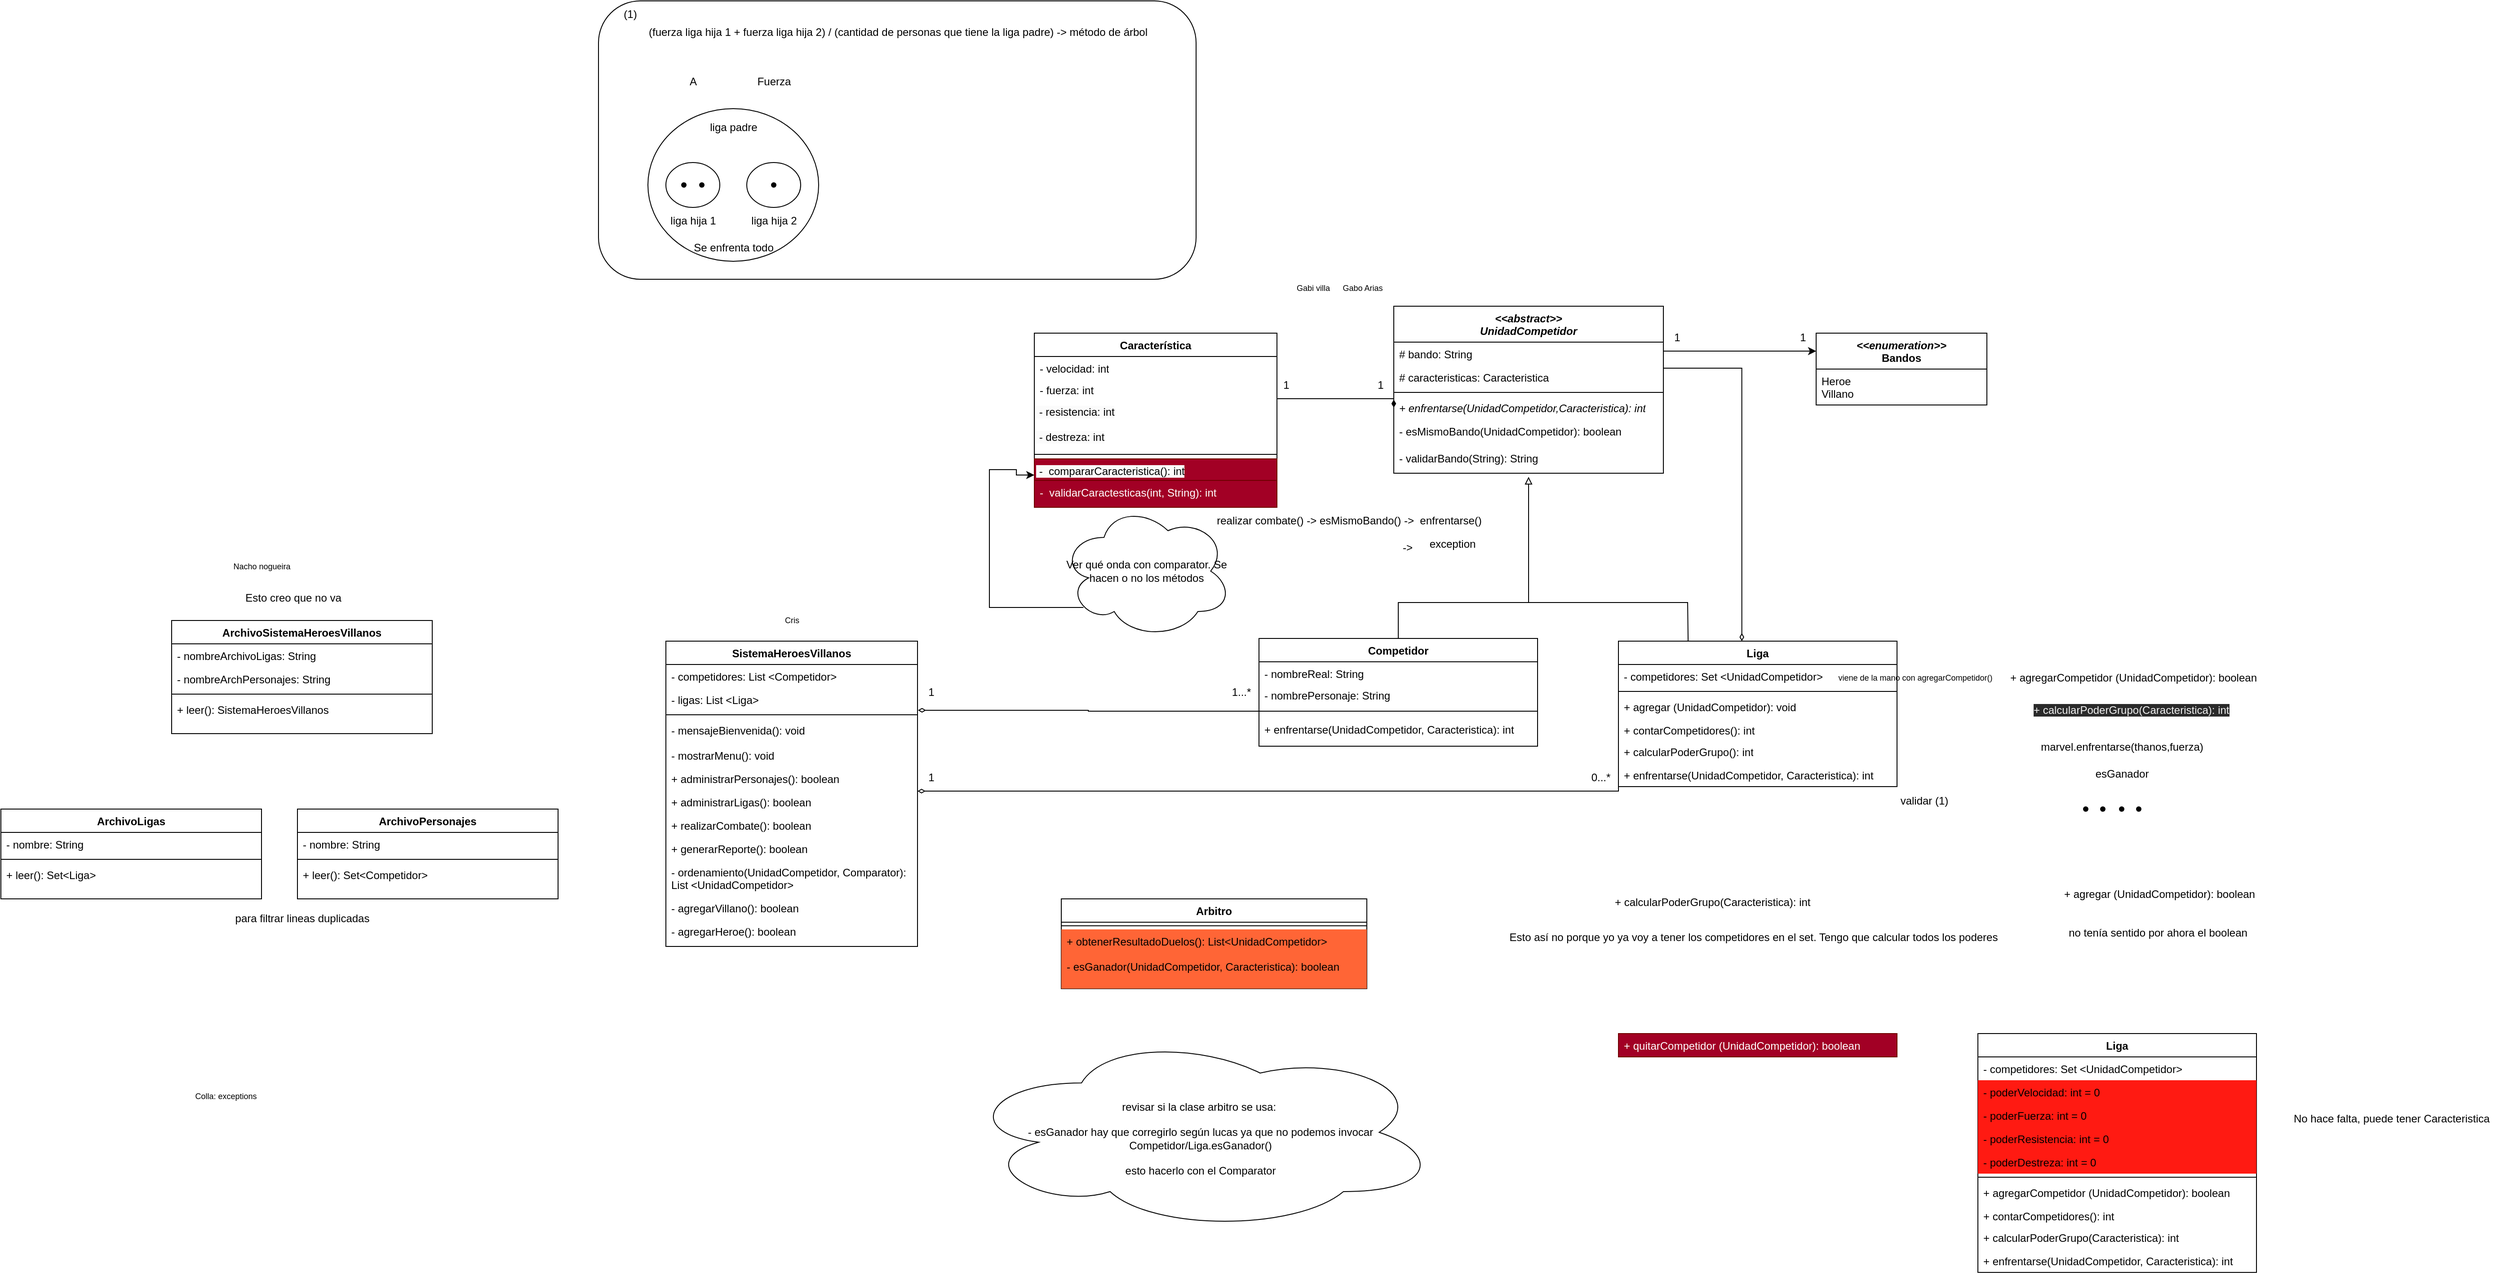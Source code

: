 <mxfile version="22.0.8" type="device">
  <diagram name="Page-1" id="vqeGl7__MS6L4NNuizfv">
    <mxGraphModel dx="2873" dy="1567" grid="1" gridSize="10" guides="1" tooltips="1" connect="1" arrows="1" fold="1" page="1" pageScale="1" pageWidth="850" pageHeight="1100" math="0" shadow="0">
      <root>
        <mxCell id="0" />
        <mxCell id="1" parent="0" />
        <mxCell id="6iUq0RLo29yA2gXEmjWx-30" value="" style="rounded=1;whiteSpace=wrap;html=1;" parent="1" vertex="1">
          <mxGeometry x="-675" y="-390" width="665" height="310" as="geometry" />
        </mxCell>
        <mxCell id="stxOI4bzDLG80uCZGU0x-5" value="&lt;i&gt;&amp;lt;&amp;lt;abstract&amp;gt;&amp;gt;&lt;br&gt;UnidadCompetidor&lt;/i&gt;" style="swimlane;fontStyle=1;align=center;verticalAlign=top;childLayout=stackLayout;horizontal=1;startSize=40;horizontalStack=0;resizeParent=1;resizeParentMax=0;resizeLast=0;collapsible=1;marginBottom=0;whiteSpace=wrap;html=1;" parent="1" vertex="1">
          <mxGeometry x="210" y="-50" width="300" height="186" as="geometry" />
        </mxCell>
        <mxCell id="AcUW_i01gj4ODNEYfbEC-1" value="# bando: String" style="text;strokeColor=none;fillColor=none;align=left;verticalAlign=top;spacingLeft=4;spacingRight=4;overflow=hidden;rotatable=0;points=[[0,0.5],[1,0.5]];portConstraint=eastwest;whiteSpace=wrap;html=1;" parent="stxOI4bzDLG80uCZGU0x-5" vertex="1">
          <mxGeometry y="40" width="300" height="26" as="geometry" />
        </mxCell>
        <mxCell id="llh7_zKv0ECWSXMCoc-f-8" value="# caracteristicas: Caracteristica" style="text;strokeColor=none;fillColor=none;align=left;verticalAlign=top;spacingLeft=4;spacingRight=4;overflow=hidden;rotatable=0;points=[[0,0.5],[1,0.5]];portConstraint=eastwest;whiteSpace=wrap;html=1;" parent="stxOI4bzDLG80uCZGU0x-5" vertex="1">
          <mxGeometry y="66" width="300" height="26" as="geometry" />
        </mxCell>
        <mxCell id="stxOI4bzDLG80uCZGU0x-8" value="" style="line;strokeWidth=1;fillColor=none;align=left;verticalAlign=middle;spacingTop=-1;spacingLeft=3;spacingRight=3;rotatable=0;labelPosition=right;points=[];portConstraint=eastwest;strokeColor=inherit;" parent="stxOI4bzDLG80uCZGU0x-5" vertex="1">
          <mxGeometry y="92" width="300" height="8" as="geometry" />
        </mxCell>
        <mxCell id="stxOI4bzDLG80uCZGU0x-10" value="&lt;i&gt;+ enfrentarse(UnidadCompetidor,Caracteristica): int&lt;/i&gt;" style="text;strokeColor=none;fillColor=none;align=left;verticalAlign=top;spacingLeft=4;spacingRight=4;overflow=hidden;rotatable=0;points=[[0,0.5],[1,0.5]];portConstraint=eastwest;whiteSpace=wrap;html=1;" parent="stxOI4bzDLG80uCZGU0x-5" vertex="1">
          <mxGeometry y="100" width="300" height="26" as="geometry" />
        </mxCell>
        <mxCell id="llh7_zKv0ECWSXMCoc-f-4" value="- esMismoBando(UnidadCompetidor): boolean" style="text;strokeColor=none;fillColor=none;align=left;verticalAlign=top;spacingLeft=4;spacingRight=4;overflow=hidden;rotatable=0;points=[[0,0.5],[1,0.5]];portConstraint=eastwest;whiteSpace=wrap;html=1;" parent="stxOI4bzDLG80uCZGU0x-5" vertex="1">
          <mxGeometry y="126" width="300" height="30" as="geometry" />
        </mxCell>
        <mxCell id="AcUW_i01gj4ODNEYfbEC-2" value="- validarBando(String): String" style="text;strokeColor=none;fillColor=none;align=left;verticalAlign=top;spacingLeft=4;spacingRight=4;overflow=hidden;rotatable=0;points=[[0,0.5],[1,0.5]];portConstraint=eastwest;whiteSpace=wrap;html=1;" parent="stxOI4bzDLG80uCZGU0x-5" vertex="1">
          <mxGeometry y="156" width="300" height="30" as="geometry" />
        </mxCell>
        <mxCell id="stxOI4bzDLG80uCZGU0x-12" style="edgeStyle=orthogonalEdgeStyle;rounded=0;orthogonalLoop=1;jettySize=auto;html=1;entryX=1;entryY=0.5;entryDx=0;entryDy=0;endArrow=none;endFill=0;startArrow=diamondThin;startFill=0;exitX=0.443;exitY=0;exitDx=0;exitDy=0;exitPerimeter=0;" parent="1" source="stxOI4bzDLG80uCZGU0x-13" edge="1">
          <mxGeometry relative="1" as="geometry">
            <mxPoint x="530.034" y="437.1" as="sourcePoint" />
            <mxPoint x="510" y="19.0" as="targetPoint" />
            <Array as="points">
              <mxPoint x="597" y="19" />
            </Array>
          </mxGeometry>
        </mxCell>
        <mxCell id="stxOI4bzDLG80uCZGU0x-13" value="Liga" style="swimlane;fontStyle=1;align=center;verticalAlign=top;childLayout=stackLayout;horizontal=1;startSize=26;horizontalStack=0;resizeParent=1;resizeParentMax=0;resizeLast=0;collapsible=1;marginBottom=0;whiteSpace=wrap;html=1;" parent="1" vertex="1">
          <mxGeometry x="460" y="323" width="310" height="162" as="geometry" />
        </mxCell>
        <mxCell id="stxOI4bzDLG80uCZGU0x-14" value="- competidores: Set &amp;lt;UnidadCompetidor&amp;gt;&amp;nbsp;" style="text;strokeColor=none;fillColor=none;align=left;verticalAlign=top;spacingLeft=4;spacingRight=4;overflow=hidden;rotatable=0;points=[[0,0.5],[1,0.5]];portConstraint=eastwest;whiteSpace=wrap;html=1;" parent="stxOI4bzDLG80uCZGU0x-13" vertex="1">
          <mxGeometry y="26" width="310" height="26" as="geometry" />
        </mxCell>
        <mxCell id="stxOI4bzDLG80uCZGU0x-15" value="" style="line;strokeWidth=1;fillColor=none;align=left;verticalAlign=middle;spacingTop=-1;spacingLeft=3;spacingRight=3;rotatable=0;labelPosition=right;points=[];portConstraint=eastwest;strokeColor=inherit;" parent="stxOI4bzDLG80uCZGU0x-13" vertex="1">
          <mxGeometry y="52" width="310" height="8" as="geometry" />
        </mxCell>
        <mxCell id="b7jHJYOFLMWEE6eawsv5-22" value="+ agregar (UnidadCompetidor): void" style="text;strokeColor=none;fillColor=none;align=left;verticalAlign=top;spacingLeft=4;spacingRight=4;overflow=hidden;rotatable=0;points=[[0,0.5],[1,0.5]];portConstraint=eastwest;whiteSpace=wrap;html=1;" parent="stxOI4bzDLG80uCZGU0x-13" vertex="1">
          <mxGeometry y="60" width="310" height="26" as="geometry" />
        </mxCell>
        <mxCell id="6iUq0RLo29yA2gXEmjWx-31" value="+ contarCompetidores(): int" style="text;strokeColor=none;fillColor=none;align=left;verticalAlign=top;spacingLeft=4;spacingRight=4;overflow=hidden;rotatable=0;points=[[0,0.5],[1,0.5]];portConstraint=eastwest;whiteSpace=wrap;html=1;" parent="stxOI4bzDLG80uCZGU0x-13" vertex="1">
          <mxGeometry y="86" width="310" height="24" as="geometry" />
        </mxCell>
        <mxCell id="stxOI4bzDLG80uCZGU0x-54" value="+ calcularPoderGrupo(): int" style="text;strokeColor=none;fillColor=none;align=left;verticalAlign=top;spacingLeft=4;spacingRight=4;overflow=hidden;rotatable=0;points=[[0,0.5],[1,0.5]];portConstraint=eastwest;whiteSpace=wrap;html=1;" parent="stxOI4bzDLG80uCZGU0x-13" vertex="1">
          <mxGeometry y="110" width="310" height="26" as="geometry" />
        </mxCell>
        <mxCell id="stxOI4bzDLG80uCZGU0x-16" value="+ enfrentarse(UnidadCompetidor, Caracteristica): int" style="text;strokeColor=none;fillColor=none;align=left;verticalAlign=top;spacingLeft=4;spacingRight=4;overflow=hidden;rotatable=0;points=[[0,0.5],[1,0.5]];portConstraint=eastwest;whiteSpace=wrap;html=1;" parent="stxOI4bzDLG80uCZGU0x-13" vertex="1">
          <mxGeometry y="136" width="310" height="26" as="geometry" />
        </mxCell>
        <mxCell id="b7jHJYOFLMWEE6eawsv5-19" style="edgeStyle=orthogonalEdgeStyle;rounded=0;orthogonalLoop=1;jettySize=auto;html=1;endArrow=none;endFill=0;" parent="1" source="stxOI4bzDLG80uCZGU0x-29" edge="1">
          <mxGeometry relative="1" as="geometry">
            <mxPoint x="360" y="280" as="targetPoint" />
            <Array as="points">
              <mxPoint x="215" y="280" />
            </Array>
          </mxGeometry>
        </mxCell>
        <mxCell id="stxOI4bzDLG80uCZGU0x-29" value="Competidor" style="swimlane;fontStyle=1;align=center;verticalAlign=top;childLayout=stackLayout;horizontal=1;startSize=26;horizontalStack=0;resizeParent=1;resizeParentMax=0;resizeLast=0;collapsible=1;marginBottom=0;whiteSpace=wrap;html=1;" parent="1" vertex="1">
          <mxGeometry x="60" y="320" width="310" height="120" as="geometry" />
        </mxCell>
        <mxCell id="stxOI4bzDLG80uCZGU0x-6" value="- nombreReal: String" style="text;strokeColor=none;fillColor=none;align=left;verticalAlign=top;spacingLeft=4;spacingRight=4;overflow=hidden;rotatable=0;points=[[0,0.5],[1,0.5]];portConstraint=eastwest;whiteSpace=wrap;html=1;" parent="stxOI4bzDLG80uCZGU0x-29" vertex="1">
          <mxGeometry y="26" width="310" height="24" as="geometry" />
        </mxCell>
        <mxCell id="b7jHJYOFLMWEE6eawsv5-17" value="- nombrePersonaje: String" style="text;strokeColor=none;fillColor=none;align=left;verticalAlign=top;spacingLeft=4;spacingRight=4;overflow=hidden;rotatable=0;points=[[0,0.5],[1,0.5]];portConstraint=eastwest;whiteSpace=wrap;html=1;" parent="stxOI4bzDLG80uCZGU0x-29" vertex="1">
          <mxGeometry y="50" width="310" height="24" as="geometry" />
        </mxCell>
        <mxCell id="stxOI4bzDLG80uCZGU0x-31" value="" style="line;strokeWidth=1;fillColor=none;align=left;verticalAlign=middle;spacingTop=-1;spacingLeft=3;spacingRight=3;rotatable=0;labelPosition=right;points=[];portConstraint=eastwest;strokeColor=inherit;" parent="stxOI4bzDLG80uCZGU0x-29" vertex="1">
          <mxGeometry y="74" width="310" height="14" as="geometry" />
        </mxCell>
        <mxCell id="stxOI4bzDLG80uCZGU0x-32" value="+ enfrentarse(UnidadCompetidor, Caracteristica): int" style="text;strokeColor=none;fillColor=none;align=left;verticalAlign=top;spacingLeft=4;spacingRight=4;overflow=hidden;rotatable=0;points=[[0,0.5],[1,0.5]];portConstraint=eastwest;whiteSpace=wrap;html=1;" parent="stxOI4bzDLG80uCZGU0x-29" vertex="1">
          <mxGeometry y="88" width="310" height="32" as="geometry" />
        </mxCell>
        <mxCell id="stxOI4bzDLG80uCZGU0x-33" style="edgeStyle=orthogonalEdgeStyle;rounded=0;orthogonalLoop=1;jettySize=auto;html=1;endArrow=block;endFill=0;exitX=0.25;exitY=0;exitDx=0;exitDy=0;" parent="1" source="stxOI4bzDLG80uCZGU0x-13" edge="1">
          <mxGeometry relative="1" as="geometry">
            <mxPoint x="485" y="319.01" as="sourcePoint" />
            <mxPoint x="360" y="140" as="targetPoint" />
            <Array as="points">
              <mxPoint x="537" y="320" />
              <mxPoint x="537" y="280" />
              <mxPoint x="359" y="280" />
            </Array>
          </mxGeometry>
        </mxCell>
        <mxCell id="stxOI4bzDLG80uCZGU0x-60" style="edgeStyle=orthogonalEdgeStyle;rounded=0;orthogonalLoop=1;jettySize=auto;html=1;endArrow=diamondThin;endFill=1;exitX=1;exitY=0;exitDx=0;exitDy=0;entryX=0;entryY=0.5;entryDx=0;entryDy=0;" parent="1" source="llh7_zKv0ECWSXMCoc-f-53" target="stxOI4bzDLG80uCZGU0x-10" edge="1">
          <mxGeometry relative="1" as="geometry">
            <mxPoint x="210" y="100" as="targetPoint" />
            <Array as="points">
              <mxPoint x="80" y="53" />
            </Array>
          </mxGeometry>
        </mxCell>
        <mxCell id="stxOI4bzDLG80uCZGU0x-56" value="Característica" style="swimlane;fontStyle=1;align=center;verticalAlign=top;childLayout=stackLayout;horizontal=1;startSize=26;horizontalStack=0;resizeParent=1;resizeParentMax=0;resizeLast=0;collapsible=1;marginBottom=0;whiteSpace=wrap;html=1;" parent="1" vertex="1">
          <mxGeometry x="-190" y="-20" width="270" height="194" as="geometry" />
        </mxCell>
        <mxCell id="llh7_zKv0ECWSXMCoc-f-51" value="&lt;div&gt;- velocidad: int&lt;br&gt;&lt;/div&gt;" style="text;strokeColor=none;fillColor=none;align=left;verticalAlign=top;spacingLeft=4;spacingRight=4;overflow=hidden;rotatable=0;points=[[0,0.5],[1,0.5]];portConstraint=eastwest;whiteSpace=wrap;html=1;" parent="stxOI4bzDLG80uCZGU0x-56" vertex="1">
          <mxGeometry y="26" width="270" height="24" as="geometry" />
        </mxCell>
        <mxCell id="llh7_zKv0ECWSXMCoc-f-52" value="&lt;div&gt;- fuerza: int&lt;br&gt;&lt;/div&gt;" style="text;strokeColor=none;fillColor=none;align=left;verticalAlign=top;spacingLeft=4;spacingRight=4;overflow=hidden;rotatable=0;points=[[0,0.5],[1,0.5]];portConstraint=eastwest;whiteSpace=wrap;html=1;" parent="stxOI4bzDLG80uCZGU0x-56" vertex="1">
          <mxGeometry y="50" width="270" height="24" as="geometry" />
        </mxCell>
        <mxCell id="llh7_zKv0ECWSXMCoc-f-53" value="&lt;span style=&quot;color: rgb(0, 0, 0); font-family: Helvetica; font-size: 12px; font-style: normal; font-variant-ligatures: normal; font-variant-caps: normal; font-weight: 400; letter-spacing: normal; orphans: 2; text-align: left; text-indent: 0px; text-transform: none; widows: 2; word-spacing: 0px; -webkit-text-stroke-width: 0px; background-color: rgb(251, 251, 251); text-decoration-thickness: initial; text-decoration-style: initial; text-decoration-color: initial; float: none; display: inline !important;&quot;&gt;&amp;nbsp;- resistencia: int&lt;/span&gt;" style="text;whiteSpace=wrap;html=1;" parent="stxOI4bzDLG80uCZGU0x-56" vertex="1">
          <mxGeometry y="74" width="270" height="28" as="geometry" />
        </mxCell>
        <mxCell id="llh7_zKv0ECWSXMCoc-f-54" value="&lt;span style=&quot;color: rgb(0, 0, 0); font-family: Helvetica; font-size: 12px; font-style: normal; font-variant-ligatures: normal; font-variant-caps: normal; font-weight: 400; letter-spacing: normal; orphans: 2; text-align: left; text-indent: 0px; text-transform: none; widows: 2; word-spacing: 0px; -webkit-text-stroke-width: 0px; background-color: rgb(251, 251, 251); text-decoration-thickness: initial; text-decoration-style: initial; text-decoration-color: initial; float: none; display: inline !important;&quot;&gt;&amp;nbsp;- destreza: int&lt;/span&gt;" style="text;whiteSpace=wrap;html=1;" parent="stxOI4bzDLG80uCZGU0x-56" vertex="1">
          <mxGeometry y="102" width="270" height="28" as="geometry" />
        </mxCell>
        <mxCell id="stxOI4bzDLG80uCZGU0x-58" value="" style="line;strokeWidth=1;fillColor=none;align=left;verticalAlign=middle;spacingTop=-1;spacingLeft=3;spacingRight=3;rotatable=0;labelPosition=right;points=[];portConstraint=eastwest;strokeColor=inherit;" parent="stxOI4bzDLG80uCZGU0x-56" vertex="1">
          <mxGeometry y="130" width="270" height="10" as="geometry" />
        </mxCell>
        <mxCell id="llh7_zKv0ECWSXMCoc-f-57" value="&lt;span style=&quot;color: rgb(0, 0, 0); font-family: Helvetica; font-size: 12px; font-style: normal; font-variant-ligatures: normal; font-variant-caps: normal; font-weight: 400; letter-spacing: normal; orphans: 2; text-align: left; text-indent: 0px; text-transform: none; widows: 2; word-spacing: 0px; -webkit-text-stroke-width: 0px; background-color: rgb(251, 251, 251); text-decoration-thickness: initial; text-decoration-style: initial; text-decoration-color: initial; float: none; display: inline !important;&quot;&gt;&amp;nbsp;-&amp;nbsp; compararCaracteristica(): int&lt;/span&gt;" style="text;whiteSpace=wrap;html=1;fillColor=#a20025;fontColor=#ffffff;strokeColor=#6F0000;" parent="stxOI4bzDLG80uCZGU0x-56" vertex="1">
          <mxGeometry y="140" width="270" height="24" as="geometry" />
        </mxCell>
        <mxCell id="llh7_zKv0ECWSXMCoc-f-47" value="-&amp;nbsp; validarCaractesticas(int, String): int" style="text;strokeColor=#6F0000;fillColor=#a20025;align=left;verticalAlign=top;spacingLeft=4;spacingRight=4;overflow=hidden;rotatable=0;points=[[0,0.5],[1,0.5]];portConstraint=eastwest;whiteSpace=wrap;html=1;fontColor=#ffffff;" parent="stxOI4bzDLG80uCZGU0x-56" vertex="1">
          <mxGeometry y="164" width="270" height="30" as="geometry" />
        </mxCell>
        <mxCell id="H1fsQ4VHug_uVCeDuns9-3" style="edgeStyle=orthogonalEdgeStyle;rounded=0;orthogonalLoop=1;jettySize=auto;html=1;startArrow=diamondThin;startFill=0;endArrow=none;endFill=0;exitX=1.002;exitY=0.961;exitDx=0;exitDy=0;exitPerimeter=0;" parent="1" source="H1fsQ4VHug_uVCeDuns9-2" edge="1">
          <mxGeometry relative="1" as="geometry">
            <mxPoint x="60" y="400" as="targetPoint" />
            <Array as="points">
              <mxPoint x="-130" y="400" />
              <mxPoint x="60" y="401" />
            </Array>
          </mxGeometry>
        </mxCell>
        <mxCell id="H1fsQ4VHug_uVCeDuns9-5" style="edgeStyle=orthogonalEdgeStyle;rounded=0;orthogonalLoop=1;jettySize=auto;html=1;entryX=0;entryY=0.5;entryDx=0;entryDy=0;endArrow=none;endFill=0;startArrow=diamondThin;startFill=0;" parent="1" source="stxOI4bzDLG80uCZGU0x-63" target="stxOI4bzDLG80uCZGU0x-54" edge="1">
          <mxGeometry relative="1" as="geometry">
            <Array as="points">
              <mxPoint x="460" y="490" />
            </Array>
          </mxGeometry>
        </mxCell>
        <mxCell id="stxOI4bzDLG80uCZGU0x-63" value="SistemaHeroesVillanos" style="swimlane;fontStyle=1;align=center;verticalAlign=top;childLayout=stackLayout;horizontal=1;startSize=26;horizontalStack=0;resizeParent=1;resizeParentMax=0;resizeLast=0;collapsible=1;marginBottom=0;whiteSpace=wrap;html=1;" parent="1" vertex="1">
          <mxGeometry x="-600" y="323" width="280" height="340" as="geometry" />
        </mxCell>
        <mxCell id="stxOI4bzDLG80uCZGU0x-69" value="- competidores: List &amp;lt;Competidor&amp;gt;" style="text;strokeColor=none;fillColor=none;align=left;verticalAlign=top;spacingLeft=4;spacingRight=4;overflow=hidden;rotatable=0;points=[[0,0.5],[1,0.5]];portConstraint=eastwest;whiteSpace=wrap;html=1;" parent="stxOI4bzDLG80uCZGU0x-63" vertex="1">
          <mxGeometry y="26" width="280" height="26" as="geometry" />
        </mxCell>
        <mxCell id="H1fsQ4VHug_uVCeDuns9-2" value="- ligas: List &amp;lt;Liga&amp;gt;" style="text;strokeColor=none;fillColor=none;align=left;verticalAlign=top;spacingLeft=4;spacingRight=4;overflow=hidden;rotatable=0;points=[[0,0.5],[1,0.5]];portConstraint=eastwest;whiteSpace=wrap;html=1;" parent="stxOI4bzDLG80uCZGU0x-63" vertex="1">
          <mxGeometry y="52" width="280" height="26" as="geometry" />
        </mxCell>
        <mxCell id="stxOI4bzDLG80uCZGU0x-70" value="" style="line;strokeWidth=1;fillColor=none;align=left;verticalAlign=middle;spacingTop=-1;spacingLeft=3;spacingRight=3;rotatable=0;labelPosition=right;points=[];portConstraint=eastwest;strokeColor=inherit;" parent="stxOI4bzDLG80uCZGU0x-63" vertex="1">
          <mxGeometry y="78" width="280" height="8" as="geometry" />
        </mxCell>
        <mxCell id="stxOI4bzDLG80uCZGU0x-72" value="- mensajeBienvenida(): void" style="text;strokeColor=none;fillColor=none;align=left;verticalAlign=top;spacingLeft=4;spacingRight=4;overflow=hidden;rotatable=0;points=[[0,0.5],[1,0.5]];portConstraint=eastwest;whiteSpace=wrap;html=1;" parent="stxOI4bzDLG80uCZGU0x-63" vertex="1">
          <mxGeometry y="86" width="280" height="28" as="geometry" />
        </mxCell>
        <mxCell id="stxOI4bzDLG80uCZGU0x-71" value="- mostrarMenu(): void" style="text;strokeColor=none;fillColor=none;align=left;verticalAlign=top;spacingLeft=4;spacingRight=4;overflow=hidden;rotatable=0;points=[[0,0.5],[1,0.5]];portConstraint=eastwest;whiteSpace=wrap;html=1;" parent="stxOI4bzDLG80uCZGU0x-63" vertex="1">
          <mxGeometry y="114" width="280" height="26" as="geometry" />
        </mxCell>
        <mxCell id="stxOI4bzDLG80uCZGU0x-74" value="+ administrarPersonajes(): boolean" style="text;strokeColor=none;fillColor=none;align=left;verticalAlign=top;spacingLeft=4;spacingRight=4;overflow=hidden;rotatable=0;points=[[0,0.5],[1,0.5]];portConstraint=eastwest;whiteSpace=wrap;html=1;" parent="stxOI4bzDLG80uCZGU0x-63" vertex="1">
          <mxGeometry y="140" width="280" height="26" as="geometry" />
        </mxCell>
        <mxCell id="stxOI4bzDLG80uCZGU0x-75" value="+ administrarLigas(): boolean" style="text;strokeColor=none;fillColor=none;align=left;verticalAlign=top;spacingLeft=4;spacingRight=4;overflow=hidden;rotatable=0;points=[[0,0.5],[1,0.5]];portConstraint=eastwest;whiteSpace=wrap;html=1;" parent="stxOI4bzDLG80uCZGU0x-63" vertex="1">
          <mxGeometry y="166" width="280" height="26" as="geometry" />
        </mxCell>
        <mxCell id="stxOI4bzDLG80uCZGU0x-76" value="+ realizarCombate(): boolean" style="text;strokeColor=none;fillColor=none;align=left;verticalAlign=top;spacingLeft=4;spacingRight=4;overflow=hidden;rotatable=0;points=[[0,0.5],[1,0.5]];portConstraint=eastwest;whiteSpace=wrap;html=1;" parent="stxOI4bzDLG80uCZGU0x-63" vertex="1">
          <mxGeometry y="192" width="280" height="26" as="geometry" />
        </mxCell>
        <mxCell id="stxOI4bzDLG80uCZGU0x-73" value="+ generarReporte(): boolean" style="text;strokeColor=none;fillColor=none;align=left;verticalAlign=top;spacingLeft=4;spacingRight=4;overflow=hidden;rotatable=0;points=[[0,0.5],[1,0.5]];portConstraint=eastwest;whiteSpace=wrap;html=1;" parent="stxOI4bzDLG80uCZGU0x-63" vertex="1">
          <mxGeometry y="218" width="280" height="26" as="geometry" />
        </mxCell>
        <mxCell id="H1fsQ4VHug_uVCeDuns9-10" value="- ordenamiento(UnidadCompetidor, Comparator): List &amp;lt;UnidadCompetidor&amp;gt;" style="text;strokeColor=none;fillColor=none;align=left;verticalAlign=top;spacingLeft=4;spacingRight=4;overflow=hidden;rotatable=0;points=[[0,0.5],[1,0.5]];portConstraint=eastwest;whiteSpace=wrap;html=1;" parent="stxOI4bzDLG80uCZGU0x-63" vertex="1">
          <mxGeometry y="244" width="280" height="40" as="geometry" />
        </mxCell>
        <mxCell id="6iUq0RLo29yA2gXEmjWx-45" value="- agregarVillano(): boolean" style="text;strokeColor=none;fillColor=none;align=left;verticalAlign=top;spacingLeft=4;spacingRight=4;overflow=hidden;rotatable=0;points=[[0,0.5],[1,0.5]];portConstraint=eastwest;whiteSpace=wrap;html=1;" parent="stxOI4bzDLG80uCZGU0x-63" vertex="1">
          <mxGeometry y="284" width="280" height="26" as="geometry" />
        </mxCell>
        <mxCell id="6iUq0RLo29yA2gXEmjWx-5" value="- agregarHeroe(): boolean" style="text;strokeColor=none;fillColor=none;align=left;verticalAlign=top;spacingLeft=4;spacingRight=4;overflow=hidden;rotatable=0;points=[[0,0.5],[1,0.5]];portConstraint=eastwest;whiteSpace=wrap;html=1;" parent="stxOI4bzDLG80uCZGU0x-63" vertex="1">
          <mxGeometry y="310" width="280" height="30" as="geometry" />
        </mxCell>
        <mxCell id="H1fsQ4VHug_uVCeDuns9-6" value="Arbitro" style="swimlane;fontStyle=1;align=center;verticalAlign=top;childLayout=stackLayout;horizontal=1;startSize=26;horizontalStack=0;resizeParent=1;resizeParentMax=0;resizeLast=0;collapsible=1;marginBottom=0;whiteSpace=wrap;html=1;fillColor=none;" parent="1" vertex="1">
          <mxGeometry x="-160" y="610" width="340" height="100" as="geometry" />
        </mxCell>
        <mxCell id="H1fsQ4VHug_uVCeDuns9-9" value="" style="line;strokeWidth=1;fillColor=none;align=left;verticalAlign=middle;spacingTop=-1;spacingLeft=3;spacingRight=3;rotatable=0;labelPosition=right;points=[];portConstraint=eastwest;strokeColor=inherit;" parent="H1fsQ4VHug_uVCeDuns9-6" vertex="1">
          <mxGeometry y="26" width="340" height="8" as="geometry" />
        </mxCell>
        <mxCell id="tYWx_msfVDKdeJvFBhLB-1" value="+ obtenerResultadoDuelos(): List&amp;lt;UnidadCompetidor&amp;gt;" style="text;fillColor=#FF6536;align=left;verticalAlign=top;spacingLeft=4;spacingRight=4;overflow=hidden;rotatable=0;points=[[0,0.5],[1,0.5]];portConstraint=eastwest;whiteSpace=wrap;html=1;" parent="H1fsQ4VHug_uVCeDuns9-6" vertex="1">
          <mxGeometry y="34" width="340" height="28" as="geometry" />
        </mxCell>
        <mxCell id="H1fsQ4VHug_uVCeDuns9-40" value="- esGanador(UnidadCompetidor, Caracteristica): boolean" style="text;strokeColor=none;fillColor=#FF6536;align=left;verticalAlign=top;spacingLeft=4;spacingRight=4;overflow=hidden;rotatable=0;points=[[0,0.5],[1,0.5]];portConstraint=eastwest;whiteSpace=wrap;html=1;" parent="H1fsQ4VHug_uVCeDuns9-6" vertex="1">
          <mxGeometry y="62" width="340" height="38" as="geometry" />
        </mxCell>
        <mxCell id="H1fsQ4VHug_uVCeDuns9-22" value="ArchivoLigas" style="swimlane;fontStyle=1;align=center;verticalAlign=top;childLayout=stackLayout;horizontal=1;startSize=26;horizontalStack=0;resizeParent=1;resizeParentMax=0;resizeLast=0;collapsible=1;marginBottom=0;whiteSpace=wrap;html=1;" parent="1" vertex="1">
          <mxGeometry x="-1340" y="510" width="290" height="100" as="geometry" />
        </mxCell>
        <mxCell id="H1fsQ4VHug_uVCeDuns9-23" value="- nombre: String" style="text;strokeColor=none;fillColor=none;align=left;verticalAlign=top;spacingLeft=4;spacingRight=4;overflow=hidden;rotatable=0;points=[[0,0.5],[1,0.5]];portConstraint=eastwest;whiteSpace=wrap;html=1;" parent="H1fsQ4VHug_uVCeDuns9-22" vertex="1">
          <mxGeometry y="26" width="290" height="26" as="geometry" />
        </mxCell>
        <mxCell id="H1fsQ4VHug_uVCeDuns9-24" value="" style="line;strokeWidth=1;fillColor=none;align=left;verticalAlign=middle;spacingTop=-1;spacingLeft=3;spacingRight=3;rotatable=0;labelPosition=right;points=[];portConstraint=eastwest;strokeColor=inherit;" parent="H1fsQ4VHug_uVCeDuns9-22" vertex="1">
          <mxGeometry y="52" width="290" height="8" as="geometry" />
        </mxCell>
        <mxCell id="H1fsQ4VHug_uVCeDuns9-25" value="+ leer(): Set&amp;lt;Liga&amp;gt;&amp;nbsp;" style="text;strokeColor=none;fillColor=none;align=left;verticalAlign=top;spacingLeft=4;spacingRight=4;overflow=hidden;rotatable=0;points=[[0,0.5],[1,0.5]];portConstraint=eastwest;whiteSpace=wrap;html=1;" parent="H1fsQ4VHug_uVCeDuns9-22" vertex="1">
          <mxGeometry y="60" width="290" height="40" as="geometry" />
        </mxCell>
        <mxCell id="H1fsQ4VHug_uVCeDuns9-26" value="ArchivoPersonajes" style="swimlane;fontStyle=1;align=center;verticalAlign=top;childLayout=stackLayout;horizontal=1;startSize=26;horizontalStack=0;resizeParent=1;resizeParentMax=0;resizeLast=0;collapsible=1;marginBottom=0;whiteSpace=wrap;html=1;" parent="1" vertex="1">
          <mxGeometry x="-1010" y="510" width="290" height="100" as="geometry" />
        </mxCell>
        <mxCell id="H1fsQ4VHug_uVCeDuns9-27" value="- nombre: String" style="text;strokeColor=none;fillColor=none;align=left;verticalAlign=top;spacingLeft=4;spacingRight=4;overflow=hidden;rotatable=0;points=[[0,0.5],[1,0.5]];portConstraint=eastwest;whiteSpace=wrap;html=1;" parent="H1fsQ4VHug_uVCeDuns9-26" vertex="1">
          <mxGeometry y="26" width="290" height="26" as="geometry" />
        </mxCell>
        <mxCell id="H1fsQ4VHug_uVCeDuns9-28" value="" style="line;strokeWidth=1;fillColor=none;align=left;verticalAlign=middle;spacingTop=-1;spacingLeft=3;spacingRight=3;rotatable=0;labelPosition=right;points=[];portConstraint=eastwest;strokeColor=inherit;" parent="H1fsQ4VHug_uVCeDuns9-26" vertex="1">
          <mxGeometry y="52" width="290" height="8" as="geometry" />
        </mxCell>
        <mxCell id="H1fsQ4VHug_uVCeDuns9-29" value="+ leer(): Set&amp;lt;Competidor&amp;gt;&amp;nbsp;" style="text;strokeColor=none;fillColor=none;align=left;verticalAlign=top;spacingLeft=4;spacingRight=4;overflow=hidden;rotatable=0;points=[[0,0.5],[1,0.5]];portConstraint=eastwest;whiteSpace=wrap;html=1;" parent="H1fsQ4VHug_uVCeDuns9-26" vertex="1">
          <mxGeometry y="60" width="290" height="40" as="geometry" />
        </mxCell>
        <mxCell id="H1fsQ4VHug_uVCeDuns9-30" value="ArchivoSistemaHeroesVillanos" style="swimlane;fontStyle=1;align=center;verticalAlign=top;childLayout=stackLayout;horizontal=1;startSize=26;horizontalStack=0;resizeParent=1;resizeParentMax=0;resizeLast=0;collapsible=1;marginBottom=0;whiteSpace=wrap;html=1;" parent="1" vertex="1">
          <mxGeometry x="-1150" y="300" width="290" height="126" as="geometry" />
        </mxCell>
        <mxCell id="H1fsQ4VHug_uVCeDuns9-31" value="- nombreArchivoLigas: String" style="text;strokeColor=none;fillColor=none;align=left;verticalAlign=top;spacingLeft=4;spacingRight=4;overflow=hidden;rotatable=0;points=[[0,0.5],[1,0.5]];portConstraint=eastwest;whiteSpace=wrap;html=1;" parent="H1fsQ4VHug_uVCeDuns9-30" vertex="1">
          <mxGeometry y="26" width="290" height="26" as="geometry" />
        </mxCell>
        <mxCell id="H1fsQ4VHug_uVCeDuns9-34" value="- nombreArchPersonajes: String" style="text;strokeColor=none;fillColor=none;align=left;verticalAlign=top;spacingLeft=4;spacingRight=4;overflow=hidden;rotatable=0;points=[[0,0.5],[1,0.5]];portConstraint=eastwest;whiteSpace=wrap;html=1;" parent="H1fsQ4VHug_uVCeDuns9-30" vertex="1">
          <mxGeometry y="52" width="290" height="26" as="geometry" />
        </mxCell>
        <mxCell id="H1fsQ4VHug_uVCeDuns9-32" value="" style="line;strokeWidth=1;fillColor=none;align=left;verticalAlign=middle;spacingTop=-1;spacingLeft=3;spacingRight=3;rotatable=0;labelPosition=right;points=[];portConstraint=eastwest;strokeColor=inherit;" parent="H1fsQ4VHug_uVCeDuns9-30" vertex="1">
          <mxGeometry y="78" width="290" height="8" as="geometry" />
        </mxCell>
        <mxCell id="H1fsQ4VHug_uVCeDuns9-33" value="+ leer():&amp;nbsp;SistemaHeroesVillanos" style="text;strokeColor=none;fillColor=none;align=left;verticalAlign=top;spacingLeft=4;spacingRight=4;overflow=hidden;rotatable=0;points=[[0,0.5],[1,0.5]];portConstraint=eastwest;whiteSpace=wrap;html=1;" parent="H1fsQ4VHug_uVCeDuns9-30" vertex="1">
          <mxGeometry y="86" width="290" height="40" as="geometry" />
        </mxCell>
        <mxCell id="b7jHJYOFLMWEE6eawsv5-2" value="&lt;i&gt;&amp;lt;&amp;lt;enumeration&amp;gt;&amp;gt;&lt;br&gt;&lt;/i&gt;Bandos" style="swimlane;fontStyle=1;align=center;verticalAlign=top;childLayout=stackLayout;horizontal=1;startSize=40;horizontalStack=0;resizeParent=1;resizeParentMax=0;resizeLast=0;collapsible=1;marginBottom=0;whiteSpace=wrap;html=1;" parent="1" vertex="1">
          <mxGeometry x="680" y="-20" width="190" height="80" as="geometry" />
        </mxCell>
        <mxCell id="b7jHJYOFLMWEE6eawsv5-3" value="Heroe&lt;br&gt;Villano" style="text;strokeColor=none;fillColor=none;align=left;verticalAlign=top;spacingLeft=4;spacingRight=4;overflow=hidden;rotatable=0;points=[[0,0.5],[1,0.5]];portConstraint=eastwest;whiteSpace=wrap;html=1;" parent="b7jHJYOFLMWEE6eawsv5-2" vertex="1">
          <mxGeometry y="40" width="190" height="40" as="geometry" />
        </mxCell>
        <mxCell id="b7jHJYOFLMWEE6eawsv5-10" style="edgeStyle=orthogonalEdgeStyle;rounded=0;orthogonalLoop=1;jettySize=auto;html=1;entryX=0;entryY=0.25;entryDx=0;entryDy=0;entryPerimeter=0;" parent="1" source="stxOI4bzDLG80uCZGU0x-5" target="b7jHJYOFLMWEE6eawsv5-2" edge="1">
          <mxGeometry relative="1" as="geometry">
            <mxPoint x="670" as="targetPoint" />
            <Array as="points">
              <mxPoint x="560" />
              <mxPoint x="560" />
            </Array>
          </mxGeometry>
        </mxCell>
        <mxCell id="b7jHJYOFLMWEE6eawsv5-11" value="1" style="text;html=1;align=center;verticalAlign=middle;resizable=0;points=[];autosize=1;strokeColor=none;fillColor=none;" parent="1" vertex="1">
          <mxGeometry x="510" y="-30" width="30" height="30" as="geometry" />
        </mxCell>
        <mxCell id="b7jHJYOFLMWEE6eawsv5-12" value="1" style="text;html=1;align=center;verticalAlign=middle;resizable=0;points=[];autosize=1;strokeColor=none;fillColor=none;" parent="1" vertex="1">
          <mxGeometry x="650" y="-30" width="30" height="30" as="geometry" />
        </mxCell>
        <mxCell id="b7jHJYOFLMWEE6eawsv5-20" value="1" style="text;html=1;align=center;verticalAlign=middle;resizable=0;points=[];autosize=1;strokeColor=none;fillColor=none;" parent="1" vertex="1">
          <mxGeometry x="180" y="23" width="30" height="30" as="geometry" />
        </mxCell>
        <mxCell id="b7jHJYOFLMWEE6eawsv5-21" value="1" style="text;html=1;align=center;verticalAlign=middle;resizable=0;points=[];autosize=1;strokeColor=none;fillColor=none;" parent="1" vertex="1">
          <mxGeometry x="75" y="23" width="30" height="30" as="geometry" />
        </mxCell>
        <mxCell id="b7jHJYOFLMWEE6eawsv5-23" value="1" style="text;html=1;align=center;verticalAlign=middle;resizable=0;points=[];autosize=1;strokeColor=none;fillColor=none;" parent="1" vertex="1">
          <mxGeometry x="-320" y="365" width="30" height="30" as="geometry" />
        </mxCell>
        <mxCell id="b7jHJYOFLMWEE6eawsv5-24" value="1...*" style="text;html=1;align=center;verticalAlign=middle;resizable=0;points=[];autosize=1;strokeColor=none;fillColor=none;" parent="1" vertex="1">
          <mxGeometry x="20" y="365" width="40" height="30" as="geometry" />
        </mxCell>
        <mxCell id="b7jHJYOFLMWEE6eawsv5-26" value="&lt;br&gt;revisar si la clase arbitro se usa:&amp;nbsp;&lt;br&gt;&lt;br&gt;- esGanador hay que corregirlo según lucas ya que no podemos invocar Competidor/Liga.esGanador()&lt;br&gt;&lt;br&gt;esto hacerlo con el Comparator" style="ellipse;shape=cloud;whiteSpace=wrap;html=1;" parent="1" vertex="1">
          <mxGeometry x="-270" y="760" width="530" height="220" as="geometry" />
        </mxCell>
        <mxCell id="b7jHJYOFLMWEE6eawsv5-27" value="1" style="text;html=1;align=center;verticalAlign=middle;resizable=0;points=[];autosize=1;strokeColor=none;fillColor=none;" parent="1" vertex="1">
          <mxGeometry x="-320" y="460" width="30" height="30" as="geometry" />
        </mxCell>
        <mxCell id="b7jHJYOFLMWEE6eawsv5-28" value="0...*" style="text;html=1;align=center;verticalAlign=middle;resizable=0;points=[];autosize=1;strokeColor=none;fillColor=none;" parent="1" vertex="1">
          <mxGeometry x="420" y="460" width="40" height="30" as="geometry" />
        </mxCell>
        <mxCell id="6iUq0RLo29yA2gXEmjWx-7" value="marvel.enfrentarse(thanos,fuerza)" style="text;html=1;align=center;verticalAlign=middle;resizable=0;points=[];autosize=1;strokeColor=none;fillColor=none;" parent="1" vertex="1">
          <mxGeometry x="920" y="426" width="200" height="30" as="geometry" />
        </mxCell>
        <mxCell id="6iUq0RLo29yA2gXEmjWx-8" value="" style="shape=waypoint;sketch=0;size=6;pointerEvents=1;points=[];fillColor=none;resizable=0;rotatable=0;perimeter=centerPerimeter;snapToPoint=1;" parent="1" vertex="1">
          <mxGeometry x="960" y="490" width="40" height="40" as="geometry" />
        </mxCell>
        <mxCell id="6iUq0RLo29yA2gXEmjWx-9" value="" style="shape=waypoint;sketch=0;size=6;pointerEvents=1;points=[];fillColor=none;resizable=0;rotatable=0;perimeter=centerPerimeter;snapToPoint=1;" parent="1" vertex="1">
          <mxGeometry x="979" y="490" width="40" height="40" as="geometry" />
        </mxCell>
        <mxCell id="6iUq0RLo29yA2gXEmjWx-10" value="" style="shape=waypoint;sketch=0;size=6;pointerEvents=1;points=[];fillColor=none;resizable=0;rotatable=0;perimeter=centerPerimeter;snapToPoint=1;" parent="1" vertex="1">
          <mxGeometry x="1000" y="490" width="40" height="40" as="geometry" />
        </mxCell>
        <mxCell id="6iUq0RLo29yA2gXEmjWx-11" value="" style="shape=waypoint;sketch=0;size=6;pointerEvents=1;points=[];fillColor=none;resizable=0;rotatable=0;perimeter=centerPerimeter;snapToPoint=1;" parent="1" vertex="1">
          <mxGeometry x="1019" y="490" width="40" height="40" as="geometry" />
        </mxCell>
        <mxCell id="6iUq0RLo29yA2gXEmjWx-12" value="&lt;span style=&quot;color: rgb(240, 240, 240); font-family: Helvetica; font-size: 12px; font-style: normal; font-variant-ligatures: normal; font-variant-caps: normal; font-weight: 400; letter-spacing: normal; orphans: 2; text-align: left; text-indent: 0px; text-transform: none; widows: 2; word-spacing: 0px; -webkit-text-stroke-width: 0px; background-color: rgb(42, 42, 42); text-decoration-thickness: initial; text-decoration-style: initial; text-decoration-color: initial; float: none; display: inline !important;&quot;&gt;+ calcularPoderGrupo(Caracteristica): int&lt;/span&gt;" style="text;whiteSpace=wrap;html=1;" parent="1" vertex="1">
          <mxGeometry x="920" y="386" width="250" height="40" as="geometry" />
        </mxCell>
        <mxCell id="6iUq0RLo29yA2gXEmjWx-13" value="esGanador" style="text;html=1;align=center;verticalAlign=middle;resizable=0;points=[];autosize=1;strokeColor=none;fillColor=none;" parent="1" vertex="1">
          <mxGeometry x="980" y="456" width="80" height="30" as="geometry" />
        </mxCell>
        <mxCell id="6iUq0RLo29yA2gXEmjWx-14" value="+ agregarCompetidor (UnidadCompetidor): boolean" style="text;strokeColor=none;fillColor=none;align=left;verticalAlign=top;spacingLeft=4;spacingRight=4;overflow=hidden;rotatable=0;points=[[0,0.5],[1,0.5]];portConstraint=eastwest;whiteSpace=wrap;html=1;" parent="1" vertex="1">
          <mxGeometry x="890" y="350" width="310" height="26" as="geometry" />
        </mxCell>
        <mxCell id="6iUq0RLo29yA2gXEmjWx-15" value="" style="ellipse;whiteSpace=wrap;html=1;" parent="1" vertex="1">
          <mxGeometry x="-620" y="-270" width="190" height="170" as="geometry" />
        </mxCell>
        <mxCell id="6iUq0RLo29yA2gXEmjWx-16" value="" style="ellipse;whiteSpace=wrap;html=1;" parent="1" vertex="1">
          <mxGeometry x="-600" y="-210" width="60" height="50" as="geometry" />
        </mxCell>
        <mxCell id="6iUq0RLo29yA2gXEmjWx-17" value="" style="ellipse;whiteSpace=wrap;html=1;" parent="1" vertex="1">
          <mxGeometry x="-510" y="-210" width="60" height="50" as="geometry" />
        </mxCell>
        <mxCell id="6iUq0RLo29yA2gXEmjWx-18" value="" style="shape=waypoint;sketch=0;size=6;pointerEvents=1;points=[];fillColor=none;resizable=0;rotatable=0;perimeter=centerPerimeter;snapToPoint=1;" parent="1" vertex="1">
          <mxGeometry x="-600" y="-205" width="40" height="40" as="geometry" />
        </mxCell>
        <mxCell id="6iUq0RLo29yA2gXEmjWx-19" value="" style="shape=waypoint;sketch=0;size=6;pointerEvents=1;points=[];fillColor=none;resizable=0;rotatable=0;perimeter=centerPerimeter;snapToPoint=1;" parent="1" vertex="1">
          <mxGeometry x="-500" y="-205" width="40" height="40" as="geometry" />
        </mxCell>
        <mxCell id="6iUq0RLo29yA2gXEmjWx-23" value="A" style="text;html=1;align=center;verticalAlign=middle;resizable=0;points=[];autosize=1;strokeColor=none;fillColor=none;" parent="1" vertex="1">
          <mxGeometry x="-585" y="-315" width="30" height="30" as="geometry" />
        </mxCell>
        <mxCell id="6iUq0RLo29yA2gXEmjWx-24" value="Fuerza" style="text;html=1;align=center;verticalAlign=middle;resizable=0;points=[];autosize=1;strokeColor=none;fillColor=none;" parent="1" vertex="1">
          <mxGeometry x="-510" y="-315" width="60" height="30" as="geometry" />
        </mxCell>
        <mxCell id="6iUq0RLo29yA2gXEmjWx-25" value="liga padre" style="text;html=1;align=center;verticalAlign=middle;resizable=0;points=[];autosize=1;strokeColor=none;fillColor=none;" parent="1" vertex="1">
          <mxGeometry x="-565" y="-264" width="80" height="30" as="geometry" />
        </mxCell>
        <mxCell id="6iUq0RLo29yA2gXEmjWx-26" value="liga hija 1" style="text;html=1;align=center;verticalAlign=middle;resizable=0;points=[];autosize=1;strokeColor=none;fillColor=none;" parent="1" vertex="1">
          <mxGeometry x="-605" y="-160" width="70" height="30" as="geometry" />
        </mxCell>
        <mxCell id="6iUq0RLo29yA2gXEmjWx-27" value="liga hija 2" style="text;html=1;align=center;verticalAlign=middle;resizable=0;points=[];autosize=1;strokeColor=none;fillColor=none;" parent="1" vertex="1">
          <mxGeometry x="-515" y="-160" width="70" height="30" as="geometry" />
        </mxCell>
        <mxCell id="6iUq0RLo29yA2gXEmjWx-28" value="(fuerza liga hija 1 + fuerza liga hija 2) / (cantidad de personas que tiene la liga padre) -&amp;gt; método de árbol" style="text;html=1;align=center;verticalAlign=middle;resizable=0;points=[];autosize=1;strokeColor=none;fillColor=none;" parent="1" vertex="1">
          <mxGeometry x="-632.5" y="-370" width="580" height="30" as="geometry" />
        </mxCell>
        <mxCell id="6iUq0RLo29yA2gXEmjWx-29" value="Se enfrenta todo" style="text;html=1;align=center;verticalAlign=middle;resizable=0;points=[];autosize=1;strokeColor=none;fillColor=none;" parent="1" vertex="1">
          <mxGeometry x="-580" y="-130" width="110" height="30" as="geometry" />
        </mxCell>
        <mxCell id="6iUq0RLo29yA2gXEmjWx-33" style="edgeStyle=orthogonalEdgeStyle;rounded=0;orthogonalLoop=1;jettySize=auto;html=1;entryX=0;entryY=0.75;entryDx=0;entryDy=0;exitX=0.13;exitY=0.77;exitDx=0;exitDy=0;exitPerimeter=0;" parent="1" source="6iUq0RLo29yA2gXEmjWx-32" target="llh7_zKv0ECWSXMCoc-f-57" edge="1">
          <mxGeometry relative="1" as="geometry">
            <Array as="points">
              <mxPoint x="-240" y="286" />
              <mxPoint x="-240" y="132" />
              <mxPoint x="-210" y="132" />
              <mxPoint x="-210" y="138" />
            </Array>
          </mxGeometry>
        </mxCell>
        <mxCell id="6iUq0RLo29yA2gXEmjWx-32" value="Ver qué onda con comparator. Se hacen o no los métodos" style="ellipse;shape=cloud;whiteSpace=wrap;html=1;" parent="1" vertex="1">
          <mxGeometry x="-160" y="170" width="190" height="150" as="geometry" />
        </mxCell>
        <mxCell id="6iUq0RLo29yA2gXEmjWx-34" value="realizar combate() -&amp;gt; esMismoBando() -&amp;gt;&amp;nbsp; enfrentarse()" style="text;html=1;align=center;verticalAlign=middle;resizable=0;points=[];autosize=1;strokeColor=none;fillColor=none;" parent="1" vertex="1">
          <mxGeometry y="174" width="320" height="30" as="geometry" />
        </mxCell>
        <mxCell id="6iUq0RLo29yA2gXEmjWx-35" value="exception" style="text;html=1;align=center;verticalAlign=middle;resizable=0;points=[];autosize=1;strokeColor=none;fillColor=none;" parent="1" vertex="1">
          <mxGeometry x="240" y="200" width="70" height="30" as="geometry" />
        </mxCell>
        <mxCell id="6iUq0RLo29yA2gXEmjWx-36" value="-&amp;gt;" style="text;html=1;align=center;verticalAlign=middle;resizable=0;points=[];autosize=1;strokeColor=none;fillColor=none;" parent="1" vertex="1">
          <mxGeometry x="210" y="204" width="30" height="30" as="geometry" />
        </mxCell>
        <mxCell id="6iUq0RLo29yA2gXEmjWx-37" value="validar (1)" style="text;html=1;align=center;verticalAlign=middle;resizable=0;points=[];autosize=1;strokeColor=none;fillColor=none;" parent="1" vertex="1">
          <mxGeometry x="760" y="486" width="80" height="30" as="geometry" />
        </mxCell>
        <mxCell id="6iUq0RLo29yA2gXEmjWx-38" value="(1)" style="text;html=1;align=center;verticalAlign=middle;resizable=0;points=[];autosize=1;strokeColor=none;fillColor=none;" parent="1" vertex="1">
          <mxGeometry x="-660" y="-390" width="40" height="30" as="geometry" />
        </mxCell>
        <mxCell id="6iUq0RLo29yA2gXEmjWx-39" value="para filtrar lineas duplicadas" style="text;html=1;align=center;verticalAlign=middle;resizable=0;points=[];autosize=1;strokeColor=none;fillColor=none;" parent="1" vertex="1">
          <mxGeometry x="-1090" y="617" width="170" height="30" as="geometry" />
        </mxCell>
        <mxCell id="6iUq0RLo29yA2gXEmjWx-40" value="&lt;font style=&quot;font-size: 9px;&quot;&gt;viene de la mano con agregarCompetidor()&lt;/font&gt;" style="text;html=1;align=center;verticalAlign=middle;resizable=0;points=[];autosize=1;strokeColor=none;fillColor=none;" parent="1" vertex="1">
          <mxGeometry x="690" y="348" width="200" height="30" as="geometry" />
        </mxCell>
        <mxCell id="6iUq0RLo29yA2gXEmjWx-41" value="" style="shape=waypoint;sketch=0;size=6;pointerEvents=1;points=[];fillColor=none;resizable=0;rotatable=0;perimeter=centerPerimeter;snapToPoint=1;" parent="1" vertex="1">
          <mxGeometry x="-580" y="-205" width="40" height="40" as="geometry" />
        </mxCell>
        <mxCell id="6iUq0RLo29yA2gXEmjWx-43" value="+ quitarCompetidor (UnidadCompetidor): boolean" style="text;strokeColor=#6F0000;fillColor=#a20025;align=left;verticalAlign=top;spacingLeft=4;spacingRight=4;overflow=hidden;rotatable=0;points=[[0,0.5],[1,0.5]];portConstraint=eastwest;whiteSpace=wrap;html=1;fontColor=#ffffff;" parent="1" vertex="1">
          <mxGeometry x="460" y="760" width="310" height="26" as="geometry" />
        </mxCell>
        <mxCell id="6iUq0RLo29yA2gXEmjWx-46" value="Gabi villa" style="text;html=1;align=center;verticalAlign=middle;resizable=0;points=[];autosize=1;strokeColor=none;fillColor=none;fontSize=9;" parent="1" vertex="1">
          <mxGeometry x="90" y="-80" width="60" height="20" as="geometry" />
        </mxCell>
        <mxCell id="6iUq0RLo29yA2gXEmjWx-47" value="Gabo Arias" style="text;html=1;align=center;verticalAlign=middle;resizable=0;points=[];autosize=1;strokeColor=none;fillColor=none;fontSize=9;" parent="1" vertex="1">
          <mxGeometry x="140" y="-80" width="70" height="20" as="geometry" />
        </mxCell>
        <mxCell id="6iUq0RLo29yA2gXEmjWx-48" value="Nacho nogueira" style="text;html=1;align=center;verticalAlign=middle;resizable=0;points=[];autosize=1;strokeColor=none;fillColor=none;fontSize=9;" parent="1" vertex="1">
          <mxGeometry x="-1095" y="230" width="90" height="20" as="geometry" />
        </mxCell>
        <mxCell id="6iUq0RLo29yA2gXEmjWx-49" value="Cris" style="text;html=1;align=center;verticalAlign=middle;resizable=0;points=[];autosize=1;strokeColor=none;fillColor=none;fontSize=9;" parent="1" vertex="1">
          <mxGeometry x="-480" y="290" width="40" height="20" as="geometry" />
        </mxCell>
        <mxCell id="6iUq0RLo29yA2gXEmjWx-50" value="Colla: exceptions" style="text;html=1;align=center;verticalAlign=middle;resizable=0;points=[];autosize=1;strokeColor=none;fillColor=none;fontSize=9;" parent="1" vertex="1">
          <mxGeometry x="-1135" y="820" width="90" height="20" as="geometry" />
        </mxCell>
        <mxCell id="czNb4vSy-Apc3xaNGzGD-1" value="Liga" style="swimlane;fontStyle=1;align=center;verticalAlign=top;childLayout=stackLayout;horizontal=1;startSize=26;horizontalStack=0;resizeParent=1;resizeParentMax=0;resizeLast=0;collapsible=1;marginBottom=0;whiteSpace=wrap;html=1;" parent="1" vertex="1">
          <mxGeometry x="860" y="760" width="310" height="266" as="geometry" />
        </mxCell>
        <mxCell id="czNb4vSy-Apc3xaNGzGD-2" value="- competidores: Set &amp;lt;UnidadCompetidor&amp;gt;&amp;nbsp;" style="text;strokeColor=none;fillColor=none;align=left;verticalAlign=top;spacingLeft=4;spacingRight=4;overflow=hidden;rotatable=0;points=[[0,0.5],[1,0.5]];portConstraint=eastwest;whiteSpace=wrap;html=1;" parent="czNb4vSy-Apc3xaNGzGD-1" vertex="1">
          <mxGeometry y="26" width="310" height="26" as="geometry" />
        </mxCell>
        <mxCell id="czNb4vSy-Apc3xaNGzGD-3" value="- poderVelocidad: int = 0" style="text;strokeColor=none;fillColor=#FF1A12;align=left;verticalAlign=top;spacingLeft=4;spacingRight=4;overflow=hidden;rotatable=0;points=[[0,0.5],[1,0.5]];portConstraint=eastwest;whiteSpace=wrap;html=1;" parent="czNb4vSy-Apc3xaNGzGD-1" vertex="1">
          <mxGeometry y="52" width="310" height="26" as="geometry" />
        </mxCell>
        <mxCell id="czNb4vSy-Apc3xaNGzGD-4" value="- poderFuerza: int = 0" style="text;strokeColor=none;fillColor=#FF1A12;align=left;verticalAlign=top;spacingLeft=4;spacingRight=4;overflow=hidden;rotatable=0;points=[[0,0.5],[1,0.5]];portConstraint=eastwest;whiteSpace=wrap;html=1;" parent="czNb4vSy-Apc3xaNGzGD-1" vertex="1">
          <mxGeometry y="78" width="310" height="26" as="geometry" />
        </mxCell>
        <mxCell id="czNb4vSy-Apc3xaNGzGD-5" value="- poderResistencia: int = 0" style="text;strokeColor=none;fillColor=#FF1A12;align=left;verticalAlign=top;spacingLeft=4;spacingRight=4;overflow=hidden;rotatable=0;points=[[0,0.5],[1,0.5]];portConstraint=eastwest;whiteSpace=wrap;html=1;" parent="czNb4vSy-Apc3xaNGzGD-1" vertex="1">
          <mxGeometry y="104" width="310" height="26" as="geometry" />
        </mxCell>
        <mxCell id="czNb4vSy-Apc3xaNGzGD-6" value="- poderDestreza: int = 0" style="text;strokeColor=none;fillColor=#FF1A12;align=left;verticalAlign=top;spacingLeft=4;spacingRight=4;overflow=hidden;rotatable=0;points=[[0,0.5],[1,0.5]];portConstraint=eastwest;whiteSpace=wrap;html=1;" parent="czNb4vSy-Apc3xaNGzGD-1" vertex="1">
          <mxGeometry y="130" width="310" height="26" as="geometry" />
        </mxCell>
        <mxCell id="czNb4vSy-Apc3xaNGzGD-7" value="" style="line;strokeWidth=1;fillColor=none;align=left;verticalAlign=middle;spacingTop=-1;spacingLeft=3;spacingRight=3;rotatable=0;labelPosition=right;points=[];portConstraint=eastwest;strokeColor=inherit;" parent="czNb4vSy-Apc3xaNGzGD-1" vertex="1">
          <mxGeometry y="156" width="310" height="8" as="geometry" />
        </mxCell>
        <mxCell id="czNb4vSy-Apc3xaNGzGD-8" value="+ agregarCompetidor (UnidadCompetidor): boolean" style="text;strokeColor=none;fillColor=none;align=left;verticalAlign=top;spacingLeft=4;spacingRight=4;overflow=hidden;rotatable=0;points=[[0,0.5],[1,0.5]];portConstraint=eastwest;whiteSpace=wrap;html=1;" parent="czNb4vSy-Apc3xaNGzGD-1" vertex="1">
          <mxGeometry y="164" width="310" height="26" as="geometry" />
        </mxCell>
        <mxCell id="czNb4vSy-Apc3xaNGzGD-9" value="+ contarCompetidores(): int" style="text;strokeColor=none;fillColor=none;align=left;verticalAlign=top;spacingLeft=4;spacingRight=4;overflow=hidden;rotatable=0;points=[[0,0.5],[1,0.5]];portConstraint=eastwest;whiteSpace=wrap;html=1;" parent="czNb4vSy-Apc3xaNGzGD-1" vertex="1">
          <mxGeometry y="190" width="310" height="24" as="geometry" />
        </mxCell>
        <mxCell id="czNb4vSy-Apc3xaNGzGD-10" value="+ calcularPoderGrupo(Caracteristica): int" style="text;strokeColor=none;fillColor=none;align=left;verticalAlign=top;spacingLeft=4;spacingRight=4;overflow=hidden;rotatable=0;points=[[0,0.5],[1,0.5]];portConstraint=eastwest;whiteSpace=wrap;html=1;" parent="czNb4vSy-Apc3xaNGzGD-1" vertex="1">
          <mxGeometry y="214" width="310" height="26" as="geometry" />
        </mxCell>
        <mxCell id="czNb4vSy-Apc3xaNGzGD-11" value="+ enfrentarse(UnidadCompetidor, Caracteristica): int" style="text;strokeColor=none;fillColor=none;align=left;verticalAlign=top;spacingLeft=4;spacingRight=4;overflow=hidden;rotatable=0;points=[[0,0.5],[1,0.5]];portConstraint=eastwest;whiteSpace=wrap;html=1;" parent="czNb4vSy-Apc3xaNGzGD-1" vertex="1">
          <mxGeometry y="240" width="310" height="26" as="geometry" />
        </mxCell>
        <mxCell id="czNb4vSy-Apc3xaNGzGD-12" value="No hace falta, puede tener Caracteristica" style="text;html=1;align=center;verticalAlign=middle;resizable=0;points=[];autosize=1;strokeColor=none;fillColor=none;" parent="1" vertex="1">
          <mxGeometry x="1200" y="840" width="240" height="30" as="geometry" />
        </mxCell>
        <mxCell id="czNb4vSy-Apc3xaNGzGD-13" value="+ calcularPoderGrupo(Caracteristica): int" style="text;strokeColor=none;fillColor=none;align=left;verticalAlign=top;spacingLeft=4;spacingRight=4;overflow=hidden;rotatable=0;points=[[0,0.5],[1,0.5]];portConstraint=eastwest;whiteSpace=wrap;html=1;" parent="1" vertex="1">
          <mxGeometry x="450" y="600" width="310" height="26" as="geometry" />
        </mxCell>
        <mxCell id="czNb4vSy-Apc3xaNGzGD-14" value="Esto así no porque yo ya voy a tener los competidores en el set. Tengo que calcular todos los poderes" style="text;html=1;align=center;verticalAlign=middle;resizable=0;points=[];autosize=1;strokeColor=none;fillColor=none;" parent="1" vertex="1">
          <mxGeometry x="325" y="638" width="570" height="30" as="geometry" />
        </mxCell>
        <mxCell id="czNb4vSy-Apc3xaNGzGD-16" value="+ agregar (UnidadCompetidor): boolean" style="text;strokeColor=none;fillColor=none;align=left;verticalAlign=top;spacingLeft=4;spacingRight=4;overflow=hidden;rotatable=0;points=[[0,0.5],[1,0.5]];portConstraint=eastwest;whiteSpace=wrap;html=1;" parent="1" vertex="1">
          <mxGeometry x="950" y="591" width="310" height="26" as="geometry" />
        </mxCell>
        <mxCell id="czNb4vSy-Apc3xaNGzGD-17" value="no tenía sentido por ahora el boolean" style="text;html=1;align=center;verticalAlign=middle;resizable=0;points=[];autosize=1;strokeColor=none;fillColor=none;" parent="1" vertex="1">
          <mxGeometry x="950" y="633" width="220" height="30" as="geometry" />
        </mxCell>
        <mxCell id="SNaS3OmWC-gYTTCGdnDe-1" value="Esto creo que no va" style="text;html=1;align=center;verticalAlign=middle;resizable=0;points=[];autosize=1;strokeColor=none;fillColor=none;" vertex="1" parent="1">
          <mxGeometry x="-1080" y="260" width="130" height="30" as="geometry" />
        </mxCell>
      </root>
    </mxGraphModel>
  </diagram>
</mxfile>
